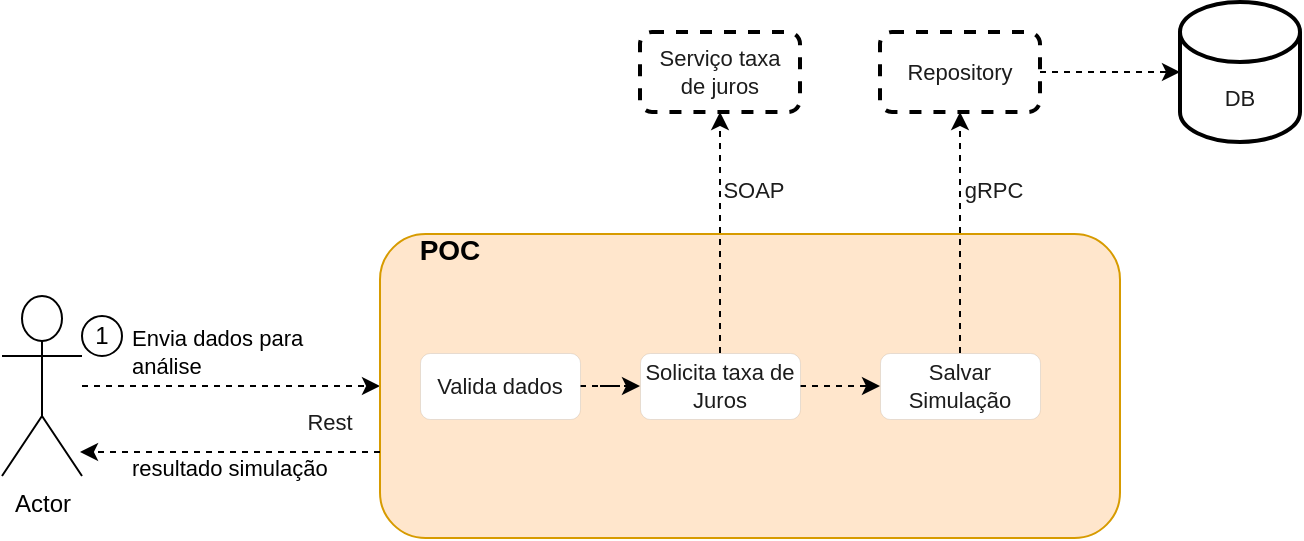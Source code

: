 <mxfile version="15.4.0" type="device"><diagram id="O66Hd6oVyObl-OD3amx9" name="Página-1"><mxGraphModel dx="710" dy="412" grid="1" gridSize="10" guides="1" tooltips="1" connect="1" arrows="1" fold="1" page="1" pageScale="1" pageWidth="1169" pageHeight="827" math="0" shadow="0"><root><mxCell id="0"/><mxCell id="1" parent="0"/><mxCell id="8L8Sm9aswjoUPLj6Pnc9-29" style="edgeStyle=orthogonalEdgeStyle;rounded=0;orthogonalLoop=1;jettySize=auto;html=1;entryX=0;entryY=0.5;entryDx=0;entryDy=0;dashed=1;fontSize=11;fontColor=#1C1C1C;" edge="1" parent="1" source="8L8Sm9aswjoUPLj6Pnc9-1" target="8L8Sm9aswjoUPLj6Pnc9-5"><mxGeometry relative="1" as="geometry"/></mxCell><mxCell id="8L8Sm9aswjoUPLj6Pnc9-1" value="Actor" style="shape=umlActor;verticalLabelPosition=bottom;verticalAlign=top;html=1;outlineConnect=0;" vertex="1" parent="1"><mxGeometry x="270" y="417" width="40" height="90" as="geometry"/></mxCell><mxCell id="8L8Sm9aswjoUPLj6Pnc9-5" value="" style="rounded=1;whiteSpace=wrap;html=1;labelBackgroundColor=none;fillColor=#ffe6cc;strokeColor=#d79b00;" vertex="1" parent="1"><mxGeometry x="459" y="386" width="370" height="152" as="geometry"/></mxCell><mxCell id="8L8Sm9aswjoUPLj6Pnc9-7" value="1" style="ellipse;whiteSpace=wrap;html=1;" vertex="1" parent="1"><mxGeometry x="310" y="427" width="20" height="20" as="geometry"/></mxCell><mxCell id="8L8Sm9aswjoUPLj6Pnc9-10" value="&lt;h1 style=&quot;font-size: 11px;&quot;&gt;&lt;span style=&quot;font-size: 11px; font-weight: normal;&quot;&gt;Envia dados para análise&lt;/span&gt;&lt;br style=&quot;font-size: 11px;&quot;&gt;&lt;/h1&gt;" style="text;html=1;strokeColor=none;fillColor=none;spacing=5;spacingTop=-20;whiteSpace=wrap;overflow=hidden;rounded=0;strokeWidth=0;fontSize=11;" vertex="1" parent="1"><mxGeometry x="330" y="435" width="120" height="30" as="geometry"/></mxCell><mxCell id="8L8Sm9aswjoUPLj6Pnc9-11" value="&lt;font style=&quot;font-size: 14px&quot;&gt;&lt;b&gt;POC&lt;/b&gt;&lt;/font&gt;" style="text;html=1;strokeColor=none;fillColor=none;align=center;verticalAlign=middle;whiteSpace=wrap;rounded=0;fontSize=11;" vertex="1" parent="1"><mxGeometry x="464" y="379" width="60" height="30" as="geometry"/></mxCell><mxCell id="8L8Sm9aswjoUPLj6Pnc9-24" style="edgeStyle=orthogonalEdgeStyle;rounded=0;orthogonalLoop=1;jettySize=auto;html=1;entryX=0;entryY=0.5;entryDx=0;entryDy=0;dashed=1;fontSize=11;fontColor=#1C1C1C;" edge="1" parent="1" source="8L8Sm9aswjoUPLj6Pnc9-13" target="8L8Sm9aswjoUPLj6Pnc9-15"><mxGeometry relative="1" as="geometry"/></mxCell><mxCell id="8L8Sm9aswjoUPLj6Pnc9-13" value="Valida dados" style="rounded=1;whiteSpace=wrap;html=1;labelBackgroundColor=none;fontSize=11;fontColor=#1C1C1C;strokeWidth=0;" vertex="1" parent="1"><mxGeometry x="479" y="445.5" width="80" height="33" as="geometry"/></mxCell><mxCell id="8L8Sm9aswjoUPLj6Pnc9-14" value="Rest" style="text;html=1;strokeColor=none;fillColor=none;align=center;verticalAlign=middle;whiteSpace=wrap;rounded=0;labelBackgroundColor=none;fontSize=11;fontColor=#1C1C1C;" vertex="1" parent="1"><mxGeometry x="404" y="465" width="60" height="30" as="geometry"/></mxCell><mxCell id="8L8Sm9aswjoUPLj6Pnc9-19" style="edgeStyle=orthogonalEdgeStyle;rounded=0;orthogonalLoop=1;jettySize=auto;html=1;entryX=0.5;entryY=1;entryDx=0;entryDy=0;fontSize=11;fontColor=#1C1C1C;dashed=1;" edge="1" parent="1" source="8L8Sm9aswjoUPLj6Pnc9-15" target="8L8Sm9aswjoUPLj6Pnc9-16"><mxGeometry relative="1" as="geometry"/></mxCell><mxCell id="8L8Sm9aswjoUPLj6Pnc9-25" style="edgeStyle=orthogonalEdgeStyle;rounded=0;orthogonalLoop=1;jettySize=auto;html=1;entryX=0;entryY=0.5;entryDx=0;entryDy=0;dashed=1;fontSize=11;fontColor=#1C1C1C;" edge="1" parent="1" source="8L8Sm9aswjoUPLj6Pnc9-15" target="8L8Sm9aswjoUPLj6Pnc9-21"><mxGeometry relative="1" as="geometry"/></mxCell><mxCell id="8L8Sm9aswjoUPLj6Pnc9-15" value="Solicita taxa de Juros" style="rounded=1;whiteSpace=wrap;html=1;labelBackgroundColor=none;fontSize=11;fontColor=#1C1C1C;strokeWidth=0;" vertex="1" parent="1"><mxGeometry x="589" y="445.5" width="80" height="33" as="geometry"/></mxCell><mxCell id="8L8Sm9aswjoUPLj6Pnc9-16" value="" style="rounded=1;whiteSpace=wrap;html=1;labelBackgroundColor=none;fontSize=11;fontColor=#1C1C1C;strokeWidth=2;dashed=1;" vertex="1" parent="1"><mxGeometry x="589" y="285" width="80" height="40" as="geometry"/></mxCell><mxCell id="8L8Sm9aswjoUPLj6Pnc9-17" value="Serviço taxa de juros" style="text;html=1;strokeColor=none;fillColor=none;align=center;verticalAlign=middle;whiteSpace=wrap;rounded=0;dashed=1;labelBackgroundColor=none;fontSize=11;fontColor=#1C1C1C;" vertex="1" parent="1"><mxGeometry x="594" y="290" width="70" height="30" as="geometry"/></mxCell><mxCell id="8L8Sm9aswjoUPLj6Pnc9-20" value="SOAP" style="text;html=1;strokeColor=none;fillColor=none;align=center;verticalAlign=middle;whiteSpace=wrap;rounded=0;dashed=1;labelBackgroundColor=none;fontSize=11;fontColor=#1C1C1C;" vertex="1" parent="1"><mxGeometry x="616" y="349" width="60" height="30" as="geometry"/></mxCell><mxCell id="8L8Sm9aswjoUPLj6Pnc9-23" style="edgeStyle=orthogonalEdgeStyle;rounded=0;orthogonalLoop=1;jettySize=auto;html=1;entryX=0.5;entryY=1;entryDx=0;entryDy=0;dashed=1;fontSize=11;fontColor=#1C1C1C;" edge="1" parent="1" source="8L8Sm9aswjoUPLj6Pnc9-21" target="8L8Sm9aswjoUPLj6Pnc9-22"><mxGeometry relative="1" as="geometry"/></mxCell><mxCell id="8L8Sm9aswjoUPLj6Pnc9-21" value="Salvar Simulação" style="rounded=1;whiteSpace=wrap;html=1;labelBackgroundColor=none;fontSize=11;fontColor=#1C1C1C;strokeWidth=0;" vertex="1" parent="1"><mxGeometry x="709" y="445.5" width="80" height="33" as="geometry"/></mxCell><mxCell id="8L8Sm9aswjoUPLj6Pnc9-34" style="edgeStyle=orthogonalEdgeStyle;rounded=0;orthogonalLoop=1;jettySize=auto;html=1;entryX=0;entryY=0.5;entryDx=0;entryDy=0;entryPerimeter=0;dashed=1;fontSize=11;fontColor=#1C1C1C;" edge="1" parent="1" source="8L8Sm9aswjoUPLj6Pnc9-22" target="8L8Sm9aswjoUPLj6Pnc9-33"><mxGeometry relative="1" as="geometry"/></mxCell><mxCell id="8L8Sm9aswjoUPLj6Pnc9-22" value="Repository" style="rounded=1;whiteSpace=wrap;html=1;labelBackgroundColor=none;fontSize=11;fontColor=#1C1C1C;strokeWidth=2;dashed=1;" vertex="1" parent="1"><mxGeometry x="709" y="285" width="80" height="40" as="geometry"/></mxCell><mxCell id="8L8Sm9aswjoUPLj6Pnc9-26" value="gRPC" style="text;html=1;strokeColor=none;fillColor=none;align=center;verticalAlign=middle;whiteSpace=wrap;rounded=0;dashed=1;labelBackgroundColor=none;fontSize=11;fontColor=#1C1C1C;" vertex="1" parent="1"><mxGeometry x="736" y="349" width="60" height="30" as="geometry"/></mxCell><mxCell id="8L8Sm9aswjoUPLj6Pnc9-31" style="edgeStyle=orthogonalEdgeStyle;rounded=0;orthogonalLoop=1;jettySize=auto;html=1;dashed=1;fontSize=11;fontColor=#1C1C1C;" edge="1" parent="1"><mxGeometry relative="1" as="geometry"><mxPoint x="459" y="495" as="sourcePoint"/><mxPoint x="309" y="495" as="targetPoint"/></mxGeometry></mxCell><mxCell id="8L8Sm9aswjoUPLj6Pnc9-32" value="resultado simulação" style="text;html=1;strokeColor=none;fillColor=none;spacing=5;spacingTop=-20;whiteSpace=wrap;overflow=hidden;rounded=0;strokeWidth=0;fontSize=11;" vertex="1" parent="1"><mxGeometry x="330" y="507" width="120" height="30" as="geometry"/></mxCell><mxCell id="8L8Sm9aswjoUPLj6Pnc9-33" value="DB" style="shape=cylinder3;whiteSpace=wrap;html=1;boundedLbl=1;backgroundOutline=1;size=15;labelBackgroundColor=none;fontSize=11;fontColor=#1C1C1C;strokeWidth=2;" vertex="1" parent="1"><mxGeometry x="859" y="270" width="60" height="70" as="geometry"/></mxCell></root></mxGraphModel></diagram></mxfile>
